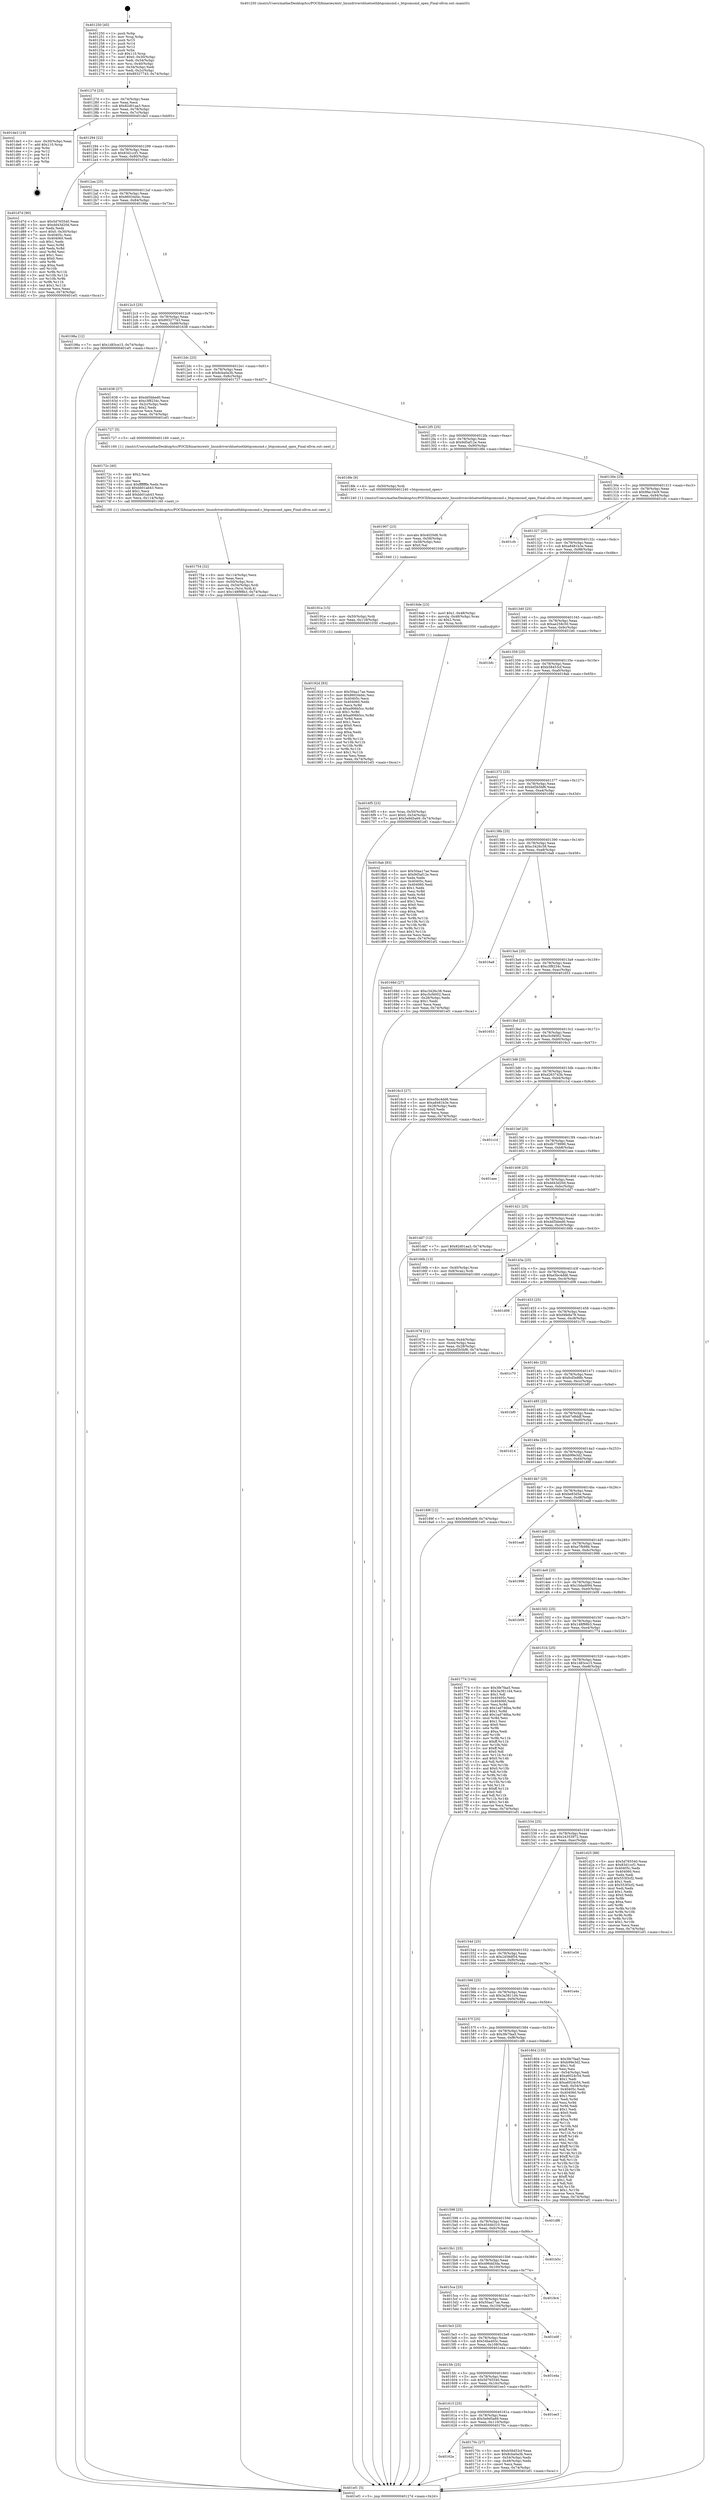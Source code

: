 digraph "0x401250" {
  label = "0x401250 (/mnt/c/Users/mathe/Desktop/tcc/POCII/binaries/extr_linuxdriversbluetoothbtqcomsmd.c_btqcomsmd_open_Final-ollvm.out::main(0))"
  labelloc = "t"
  node[shape=record]

  Entry [label="",width=0.3,height=0.3,shape=circle,fillcolor=black,style=filled]
  "0x40127d" [label="{
     0x40127d [23]\l
     | [instrs]\l
     &nbsp;&nbsp;0x40127d \<+3\>: mov -0x74(%rbp),%eax\l
     &nbsp;&nbsp;0x401280 \<+2\>: mov %eax,%ecx\l
     &nbsp;&nbsp;0x401282 \<+6\>: sub $0x82d01aa3,%ecx\l
     &nbsp;&nbsp;0x401288 \<+3\>: mov %eax,-0x78(%rbp)\l
     &nbsp;&nbsp;0x40128b \<+3\>: mov %ecx,-0x7c(%rbp)\l
     &nbsp;&nbsp;0x40128e \<+6\>: je 0000000000401de3 \<main+0xb93\>\l
  }"]
  "0x401de3" [label="{
     0x401de3 [19]\l
     | [instrs]\l
     &nbsp;&nbsp;0x401de3 \<+3\>: mov -0x30(%rbp),%eax\l
     &nbsp;&nbsp;0x401de6 \<+7\>: add $0x110,%rsp\l
     &nbsp;&nbsp;0x401ded \<+1\>: pop %rbx\l
     &nbsp;&nbsp;0x401dee \<+2\>: pop %r12\l
     &nbsp;&nbsp;0x401df0 \<+2\>: pop %r14\l
     &nbsp;&nbsp;0x401df2 \<+2\>: pop %r15\l
     &nbsp;&nbsp;0x401df4 \<+1\>: pop %rbp\l
     &nbsp;&nbsp;0x401df5 \<+1\>: ret\l
  }"]
  "0x401294" [label="{
     0x401294 [22]\l
     | [instrs]\l
     &nbsp;&nbsp;0x401294 \<+5\>: jmp 0000000000401299 \<main+0x49\>\l
     &nbsp;&nbsp;0x401299 \<+3\>: mov -0x78(%rbp),%eax\l
     &nbsp;&nbsp;0x40129c \<+5\>: sub $0x83d1ccf1,%eax\l
     &nbsp;&nbsp;0x4012a1 \<+3\>: mov %eax,-0x80(%rbp)\l
     &nbsp;&nbsp;0x4012a4 \<+6\>: je 0000000000401d7d \<main+0xb2d\>\l
  }"]
  Exit [label="",width=0.3,height=0.3,shape=circle,fillcolor=black,style=filled,peripheries=2]
  "0x401d7d" [label="{
     0x401d7d [90]\l
     | [instrs]\l
     &nbsp;&nbsp;0x401d7d \<+5\>: mov $0x5d765540,%eax\l
     &nbsp;&nbsp;0x401d82 \<+5\>: mov $0xdd43d20d,%ecx\l
     &nbsp;&nbsp;0x401d87 \<+2\>: xor %edx,%edx\l
     &nbsp;&nbsp;0x401d89 \<+7\>: movl $0x0,-0x30(%rbp)\l
     &nbsp;&nbsp;0x401d90 \<+7\>: mov 0x40405c,%esi\l
     &nbsp;&nbsp;0x401d97 \<+7\>: mov 0x404060,%edi\l
     &nbsp;&nbsp;0x401d9e \<+3\>: sub $0x1,%edx\l
     &nbsp;&nbsp;0x401da1 \<+3\>: mov %esi,%r8d\l
     &nbsp;&nbsp;0x401da4 \<+3\>: add %edx,%r8d\l
     &nbsp;&nbsp;0x401da7 \<+4\>: imul %r8d,%esi\l
     &nbsp;&nbsp;0x401dab \<+3\>: and $0x1,%esi\l
     &nbsp;&nbsp;0x401dae \<+3\>: cmp $0x0,%esi\l
     &nbsp;&nbsp;0x401db1 \<+4\>: sete %r9b\l
     &nbsp;&nbsp;0x401db5 \<+3\>: cmp $0xa,%edi\l
     &nbsp;&nbsp;0x401db8 \<+4\>: setl %r10b\l
     &nbsp;&nbsp;0x401dbc \<+3\>: mov %r9b,%r11b\l
     &nbsp;&nbsp;0x401dbf \<+3\>: and %r10b,%r11b\l
     &nbsp;&nbsp;0x401dc2 \<+3\>: xor %r10b,%r9b\l
     &nbsp;&nbsp;0x401dc5 \<+3\>: or %r9b,%r11b\l
     &nbsp;&nbsp;0x401dc8 \<+4\>: test $0x1,%r11b\l
     &nbsp;&nbsp;0x401dcc \<+3\>: cmovne %ecx,%eax\l
     &nbsp;&nbsp;0x401dcf \<+3\>: mov %eax,-0x74(%rbp)\l
     &nbsp;&nbsp;0x401dd2 \<+5\>: jmp 0000000000401ef1 \<main+0xca1\>\l
  }"]
  "0x4012aa" [label="{
     0x4012aa [25]\l
     | [instrs]\l
     &nbsp;&nbsp;0x4012aa \<+5\>: jmp 00000000004012af \<main+0x5f\>\l
     &nbsp;&nbsp;0x4012af \<+3\>: mov -0x78(%rbp),%eax\l
     &nbsp;&nbsp;0x4012b2 \<+5\>: sub $0x86034d4c,%eax\l
     &nbsp;&nbsp;0x4012b7 \<+6\>: mov %eax,-0x84(%rbp)\l
     &nbsp;&nbsp;0x4012bd \<+6\>: je 000000000040198a \<main+0x73a\>\l
  }"]
  "0x40192d" [label="{
     0x40192d [93]\l
     | [instrs]\l
     &nbsp;&nbsp;0x40192d \<+5\>: mov $0x50aa17ae,%eax\l
     &nbsp;&nbsp;0x401932 \<+5\>: mov $0x86034d4c,%esi\l
     &nbsp;&nbsp;0x401937 \<+7\>: mov 0x40405c,%ecx\l
     &nbsp;&nbsp;0x40193e \<+7\>: mov 0x404060,%edx\l
     &nbsp;&nbsp;0x401945 \<+3\>: mov %ecx,%r8d\l
     &nbsp;&nbsp;0x401948 \<+7\>: sub $0xa906b5cc,%r8d\l
     &nbsp;&nbsp;0x40194f \<+4\>: sub $0x1,%r8d\l
     &nbsp;&nbsp;0x401953 \<+7\>: add $0xa906b5cc,%r8d\l
     &nbsp;&nbsp;0x40195a \<+4\>: imul %r8d,%ecx\l
     &nbsp;&nbsp;0x40195e \<+3\>: and $0x1,%ecx\l
     &nbsp;&nbsp;0x401961 \<+3\>: cmp $0x0,%ecx\l
     &nbsp;&nbsp;0x401964 \<+4\>: sete %r9b\l
     &nbsp;&nbsp;0x401968 \<+3\>: cmp $0xa,%edx\l
     &nbsp;&nbsp;0x40196b \<+4\>: setl %r10b\l
     &nbsp;&nbsp;0x40196f \<+3\>: mov %r9b,%r11b\l
     &nbsp;&nbsp;0x401972 \<+3\>: and %r10b,%r11b\l
     &nbsp;&nbsp;0x401975 \<+3\>: xor %r10b,%r9b\l
     &nbsp;&nbsp;0x401978 \<+3\>: or %r9b,%r11b\l
     &nbsp;&nbsp;0x40197b \<+4\>: test $0x1,%r11b\l
     &nbsp;&nbsp;0x40197f \<+3\>: cmovne %esi,%eax\l
     &nbsp;&nbsp;0x401982 \<+3\>: mov %eax,-0x74(%rbp)\l
     &nbsp;&nbsp;0x401985 \<+5\>: jmp 0000000000401ef1 \<main+0xca1\>\l
  }"]
  "0x40198a" [label="{
     0x40198a [12]\l
     | [instrs]\l
     &nbsp;&nbsp;0x40198a \<+7\>: movl $0x1d83ce15,-0x74(%rbp)\l
     &nbsp;&nbsp;0x401991 \<+5\>: jmp 0000000000401ef1 \<main+0xca1\>\l
  }"]
  "0x4012c3" [label="{
     0x4012c3 [25]\l
     | [instrs]\l
     &nbsp;&nbsp;0x4012c3 \<+5\>: jmp 00000000004012c8 \<main+0x78\>\l
     &nbsp;&nbsp;0x4012c8 \<+3\>: mov -0x78(%rbp),%eax\l
     &nbsp;&nbsp;0x4012cb \<+5\>: sub $0x89327743,%eax\l
     &nbsp;&nbsp;0x4012d0 \<+6\>: mov %eax,-0x88(%rbp)\l
     &nbsp;&nbsp;0x4012d6 \<+6\>: je 0000000000401638 \<main+0x3e8\>\l
  }"]
  "0x40191e" [label="{
     0x40191e [15]\l
     | [instrs]\l
     &nbsp;&nbsp;0x40191e \<+4\>: mov -0x50(%rbp),%rdi\l
     &nbsp;&nbsp;0x401922 \<+6\>: mov %eax,-0x118(%rbp)\l
     &nbsp;&nbsp;0x401928 \<+5\>: call 0000000000401030 \<free@plt\>\l
     | [calls]\l
     &nbsp;&nbsp;0x401030 \{1\} (unknown)\l
  }"]
  "0x401638" [label="{
     0x401638 [27]\l
     | [instrs]\l
     &nbsp;&nbsp;0x401638 \<+5\>: mov $0xdd5bbed0,%eax\l
     &nbsp;&nbsp;0x40163d \<+5\>: mov $0xc3f8234c,%ecx\l
     &nbsp;&nbsp;0x401642 \<+3\>: mov -0x2c(%rbp),%edx\l
     &nbsp;&nbsp;0x401645 \<+3\>: cmp $0x2,%edx\l
     &nbsp;&nbsp;0x401648 \<+3\>: cmovne %ecx,%eax\l
     &nbsp;&nbsp;0x40164b \<+3\>: mov %eax,-0x74(%rbp)\l
     &nbsp;&nbsp;0x40164e \<+5\>: jmp 0000000000401ef1 \<main+0xca1\>\l
  }"]
  "0x4012dc" [label="{
     0x4012dc [25]\l
     | [instrs]\l
     &nbsp;&nbsp;0x4012dc \<+5\>: jmp 00000000004012e1 \<main+0x91\>\l
     &nbsp;&nbsp;0x4012e1 \<+3\>: mov -0x78(%rbp),%eax\l
     &nbsp;&nbsp;0x4012e4 \<+5\>: sub $0x8cba0a3b,%eax\l
     &nbsp;&nbsp;0x4012e9 \<+6\>: mov %eax,-0x8c(%rbp)\l
     &nbsp;&nbsp;0x4012ef \<+6\>: je 0000000000401727 \<main+0x4d7\>\l
  }"]
  "0x401ef1" [label="{
     0x401ef1 [5]\l
     | [instrs]\l
     &nbsp;&nbsp;0x401ef1 \<+5\>: jmp 000000000040127d \<main+0x2d\>\l
  }"]
  "0x401250" [label="{
     0x401250 [45]\l
     | [instrs]\l
     &nbsp;&nbsp;0x401250 \<+1\>: push %rbp\l
     &nbsp;&nbsp;0x401251 \<+3\>: mov %rsp,%rbp\l
     &nbsp;&nbsp;0x401254 \<+2\>: push %r15\l
     &nbsp;&nbsp;0x401256 \<+2\>: push %r14\l
     &nbsp;&nbsp;0x401258 \<+2\>: push %r12\l
     &nbsp;&nbsp;0x40125a \<+1\>: push %rbx\l
     &nbsp;&nbsp;0x40125b \<+7\>: sub $0x110,%rsp\l
     &nbsp;&nbsp;0x401262 \<+7\>: movl $0x0,-0x30(%rbp)\l
     &nbsp;&nbsp;0x401269 \<+3\>: mov %edi,-0x34(%rbp)\l
     &nbsp;&nbsp;0x40126c \<+4\>: mov %rsi,-0x40(%rbp)\l
     &nbsp;&nbsp;0x401270 \<+3\>: mov -0x34(%rbp),%edi\l
     &nbsp;&nbsp;0x401273 \<+3\>: mov %edi,-0x2c(%rbp)\l
     &nbsp;&nbsp;0x401276 \<+7\>: movl $0x89327743,-0x74(%rbp)\l
  }"]
  "0x401907" [label="{
     0x401907 [23]\l
     | [instrs]\l
     &nbsp;&nbsp;0x401907 \<+10\>: movabs $0x4020d6,%rdi\l
     &nbsp;&nbsp;0x401911 \<+3\>: mov %eax,-0x58(%rbp)\l
     &nbsp;&nbsp;0x401914 \<+3\>: mov -0x58(%rbp),%esi\l
     &nbsp;&nbsp;0x401917 \<+2\>: mov $0x0,%al\l
     &nbsp;&nbsp;0x401919 \<+5\>: call 0000000000401040 \<printf@plt\>\l
     | [calls]\l
     &nbsp;&nbsp;0x401040 \{1\} (unknown)\l
  }"]
  "0x401727" [label="{
     0x401727 [5]\l
     | [instrs]\l
     &nbsp;&nbsp;0x401727 \<+5\>: call 0000000000401160 \<next_i\>\l
     | [calls]\l
     &nbsp;&nbsp;0x401160 \{1\} (/mnt/c/Users/mathe/Desktop/tcc/POCII/binaries/extr_linuxdriversbluetoothbtqcomsmd.c_btqcomsmd_open_Final-ollvm.out::next_i)\l
  }"]
  "0x4012f5" [label="{
     0x4012f5 [25]\l
     | [instrs]\l
     &nbsp;&nbsp;0x4012f5 \<+5\>: jmp 00000000004012fa \<main+0xaa\>\l
     &nbsp;&nbsp;0x4012fa \<+3\>: mov -0x78(%rbp),%eax\l
     &nbsp;&nbsp;0x4012fd \<+5\>: sub $0x9d5af12e,%eax\l
     &nbsp;&nbsp;0x401302 \<+6\>: mov %eax,-0x90(%rbp)\l
     &nbsp;&nbsp;0x401308 \<+6\>: je 00000000004018fe \<main+0x6ae\>\l
  }"]
  "0x401754" [label="{
     0x401754 [32]\l
     | [instrs]\l
     &nbsp;&nbsp;0x401754 \<+6\>: mov -0x114(%rbp),%ecx\l
     &nbsp;&nbsp;0x40175a \<+3\>: imul %eax,%ecx\l
     &nbsp;&nbsp;0x40175d \<+4\>: mov -0x50(%rbp),%rsi\l
     &nbsp;&nbsp;0x401761 \<+4\>: movslq -0x54(%rbp),%rdi\l
     &nbsp;&nbsp;0x401765 \<+3\>: mov %ecx,(%rsi,%rdi,4)\l
     &nbsp;&nbsp;0x401768 \<+7\>: movl $0x148f98b3,-0x74(%rbp)\l
     &nbsp;&nbsp;0x40176f \<+5\>: jmp 0000000000401ef1 \<main+0xca1\>\l
  }"]
  "0x4018fe" [label="{
     0x4018fe [9]\l
     | [instrs]\l
     &nbsp;&nbsp;0x4018fe \<+4\>: mov -0x50(%rbp),%rdi\l
     &nbsp;&nbsp;0x401902 \<+5\>: call 0000000000401240 \<btqcomsmd_open\>\l
     | [calls]\l
     &nbsp;&nbsp;0x401240 \{1\} (/mnt/c/Users/mathe/Desktop/tcc/POCII/binaries/extr_linuxdriversbluetoothbtqcomsmd.c_btqcomsmd_open_Final-ollvm.out::btqcomsmd_open)\l
  }"]
  "0x40130e" [label="{
     0x40130e [25]\l
     | [instrs]\l
     &nbsp;&nbsp;0x40130e \<+5\>: jmp 0000000000401313 \<main+0xc3\>\l
     &nbsp;&nbsp;0x401313 \<+3\>: mov -0x78(%rbp),%eax\l
     &nbsp;&nbsp;0x401316 \<+5\>: sub $0x9fac1bc9,%eax\l
     &nbsp;&nbsp;0x40131b \<+6\>: mov %eax,-0x94(%rbp)\l
     &nbsp;&nbsp;0x401321 \<+6\>: je 0000000000401cfc \<main+0xaac\>\l
  }"]
  "0x40172c" [label="{
     0x40172c [40]\l
     | [instrs]\l
     &nbsp;&nbsp;0x40172c \<+5\>: mov $0x2,%ecx\l
     &nbsp;&nbsp;0x401731 \<+1\>: cltd\l
     &nbsp;&nbsp;0x401732 \<+2\>: idiv %ecx\l
     &nbsp;&nbsp;0x401734 \<+6\>: imul $0xfffffffe,%edx,%ecx\l
     &nbsp;&nbsp;0x40173a \<+6\>: sub $0xbb01ab43,%ecx\l
     &nbsp;&nbsp;0x401740 \<+3\>: add $0x1,%ecx\l
     &nbsp;&nbsp;0x401743 \<+6\>: add $0xbb01ab43,%ecx\l
     &nbsp;&nbsp;0x401749 \<+6\>: mov %ecx,-0x114(%rbp)\l
     &nbsp;&nbsp;0x40174f \<+5\>: call 0000000000401160 \<next_i\>\l
     | [calls]\l
     &nbsp;&nbsp;0x401160 \{1\} (/mnt/c/Users/mathe/Desktop/tcc/POCII/binaries/extr_linuxdriversbluetoothbtqcomsmd.c_btqcomsmd_open_Final-ollvm.out::next_i)\l
  }"]
  "0x401cfc" [label="{
     0x401cfc\l
  }", style=dashed]
  "0x401327" [label="{
     0x401327 [25]\l
     | [instrs]\l
     &nbsp;&nbsp;0x401327 \<+5\>: jmp 000000000040132c \<main+0xdc\>\l
     &nbsp;&nbsp;0x40132c \<+3\>: mov -0x78(%rbp),%eax\l
     &nbsp;&nbsp;0x40132f \<+5\>: sub $0xa8481b3e,%eax\l
     &nbsp;&nbsp;0x401334 \<+6\>: mov %eax,-0x98(%rbp)\l
     &nbsp;&nbsp;0x40133a \<+6\>: je 00000000004016de \<main+0x48e\>\l
  }"]
  "0x40162e" [label="{
     0x40162e\l
  }", style=dashed]
  "0x4016de" [label="{
     0x4016de [23]\l
     | [instrs]\l
     &nbsp;&nbsp;0x4016de \<+7\>: movl $0x1,-0x48(%rbp)\l
     &nbsp;&nbsp;0x4016e5 \<+4\>: movslq -0x48(%rbp),%rax\l
     &nbsp;&nbsp;0x4016e9 \<+4\>: shl $0x2,%rax\l
     &nbsp;&nbsp;0x4016ed \<+3\>: mov %rax,%rdi\l
     &nbsp;&nbsp;0x4016f0 \<+5\>: call 0000000000401050 \<malloc@plt\>\l
     | [calls]\l
     &nbsp;&nbsp;0x401050 \{1\} (unknown)\l
  }"]
  "0x401340" [label="{
     0x401340 [25]\l
     | [instrs]\l
     &nbsp;&nbsp;0x401340 \<+5\>: jmp 0000000000401345 \<main+0xf5\>\l
     &nbsp;&nbsp;0x401345 \<+3\>: mov -0x78(%rbp),%eax\l
     &nbsp;&nbsp;0x401348 \<+5\>: sub $0xae258c50,%eax\l
     &nbsp;&nbsp;0x40134d \<+6\>: mov %eax,-0x9c(%rbp)\l
     &nbsp;&nbsp;0x401353 \<+6\>: je 0000000000401bfc \<main+0x9ac\>\l
  }"]
  "0x40170c" [label="{
     0x40170c [27]\l
     | [instrs]\l
     &nbsp;&nbsp;0x40170c \<+5\>: mov $0xb58453cf,%eax\l
     &nbsp;&nbsp;0x401711 \<+5\>: mov $0x8cba0a3b,%ecx\l
     &nbsp;&nbsp;0x401716 \<+3\>: mov -0x54(%rbp),%edx\l
     &nbsp;&nbsp;0x401719 \<+3\>: cmp -0x48(%rbp),%edx\l
     &nbsp;&nbsp;0x40171c \<+3\>: cmovl %ecx,%eax\l
     &nbsp;&nbsp;0x40171f \<+3\>: mov %eax,-0x74(%rbp)\l
     &nbsp;&nbsp;0x401722 \<+5\>: jmp 0000000000401ef1 \<main+0xca1\>\l
  }"]
  "0x401bfc" [label="{
     0x401bfc\l
  }", style=dashed]
  "0x401359" [label="{
     0x401359 [25]\l
     | [instrs]\l
     &nbsp;&nbsp;0x401359 \<+5\>: jmp 000000000040135e \<main+0x10e\>\l
     &nbsp;&nbsp;0x40135e \<+3\>: mov -0x78(%rbp),%eax\l
     &nbsp;&nbsp;0x401361 \<+5\>: sub $0xb58453cf,%eax\l
     &nbsp;&nbsp;0x401366 \<+6\>: mov %eax,-0xa0(%rbp)\l
     &nbsp;&nbsp;0x40136c \<+6\>: je 00000000004018ab \<main+0x65b\>\l
  }"]
  "0x401615" [label="{
     0x401615 [25]\l
     | [instrs]\l
     &nbsp;&nbsp;0x401615 \<+5\>: jmp 000000000040161a \<main+0x3ca\>\l
     &nbsp;&nbsp;0x40161a \<+3\>: mov -0x78(%rbp),%eax\l
     &nbsp;&nbsp;0x40161d \<+5\>: sub $0x5e9d5a69,%eax\l
     &nbsp;&nbsp;0x401622 \<+6\>: mov %eax,-0x110(%rbp)\l
     &nbsp;&nbsp;0x401628 \<+6\>: je 000000000040170c \<main+0x4bc\>\l
  }"]
  "0x4018ab" [label="{
     0x4018ab [83]\l
     | [instrs]\l
     &nbsp;&nbsp;0x4018ab \<+5\>: mov $0x50aa17ae,%eax\l
     &nbsp;&nbsp;0x4018b0 \<+5\>: mov $0x9d5af12e,%ecx\l
     &nbsp;&nbsp;0x4018b5 \<+2\>: xor %edx,%edx\l
     &nbsp;&nbsp;0x4018b7 \<+7\>: mov 0x40405c,%esi\l
     &nbsp;&nbsp;0x4018be \<+7\>: mov 0x404060,%edi\l
     &nbsp;&nbsp;0x4018c5 \<+3\>: sub $0x1,%edx\l
     &nbsp;&nbsp;0x4018c8 \<+3\>: mov %esi,%r8d\l
     &nbsp;&nbsp;0x4018cb \<+3\>: add %edx,%r8d\l
     &nbsp;&nbsp;0x4018ce \<+4\>: imul %r8d,%esi\l
     &nbsp;&nbsp;0x4018d2 \<+3\>: and $0x1,%esi\l
     &nbsp;&nbsp;0x4018d5 \<+3\>: cmp $0x0,%esi\l
     &nbsp;&nbsp;0x4018d8 \<+4\>: sete %r9b\l
     &nbsp;&nbsp;0x4018dc \<+3\>: cmp $0xa,%edi\l
     &nbsp;&nbsp;0x4018df \<+4\>: setl %r10b\l
     &nbsp;&nbsp;0x4018e3 \<+3\>: mov %r9b,%r11b\l
     &nbsp;&nbsp;0x4018e6 \<+3\>: and %r10b,%r11b\l
     &nbsp;&nbsp;0x4018e9 \<+3\>: xor %r10b,%r9b\l
     &nbsp;&nbsp;0x4018ec \<+3\>: or %r9b,%r11b\l
     &nbsp;&nbsp;0x4018ef \<+4\>: test $0x1,%r11b\l
     &nbsp;&nbsp;0x4018f3 \<+3\>: cmovne %ecx,%eax\l
     &nbsp;&nbsp;0x4018f6 \<+3\>: mov %eax,-0x74(%rbp)\l
     &nbsp;&nbsp;0x4018f9 \<+5\>: jmp 0000000000401ef1 \<main+0xca1\>\l
  }"]
  "0x401372" [label="{
     0x401372 [25]\l
     | [instrs]\l
     &nbsp;&nbsp;0x401372 \<+5\>: jmp 0000000000401377 \<main+0x127\>\l
     &nbsp;&nbsp;0x401377 \<+3\>: mov -0x78(%rbp),%eax\l
     &nbsp;&nbsp;0x40137a \<+5\>: sub $0xbd5b5bf6,%eax\l
     &nbsp;&nbsp;0x40137f \<+6\>: mov %eax,-0xa4(%rbp)\l
     &nbsp;&nbsp;0x401385 \<+6\>: je 000000000040168d \<main+0x43d\>\l
  }"]
  "0x401ee3" [label="{
     0x401ee3\l
  }", style=dashed]
  "0x40168d" [label="{
     0x40168d [27]\l
     | [instrs]\l
     &nbsp;&nbsp;0x40168d \<+5\>: mov $0xc3426c38,%eax\l
     &nbsp;&nbsp;0x401692 \<+5\>: mov $0xc5cf4002,%ecx\l
     &nbsp;&nbsp;0x401697 \<+3\>: mov -0x28(%rbp),%edx\l
     &nbsp;&nbsp;0x40169a \<+3\>: cmp $0x1,%edx\l
     &nbsp;&nbsp;0x40169d \<+3\>: cmovl %ecx,%eax\l
     &nbsp;&nbsp;0x4016a0 \<+3\>: mov %eax,-0x74(%rbp)\l
     &nbsp;&nbsp;0x4016a3 \<+5\>: jmp 0000000000401ef1 \<main+0xca1\>\l
  }"]
  "0x40138b" [label="{
     0x40138b [25]\l
     | [instrs]\l
     &nbsp;&nbsp;0x40138b \<+5\>: jmp 0000000000401390 \<main+0x140\>\l
     &nbsp;&nbsp;0x401390 \<+3\>: mov -0x78(%rbp),%eax\l
     &nbsp;&nbsp;0x401393 \<+5\>: sub $0xc3426c38,%eax\l
     &nbsp;&nbsp;0x401398 \<+6\>: mov %eax,-0xa8(%rbp)\l
     &nbsp;&nbsp;0x40139e \<+6\>: je 00000000004016a8 \<main+0x458\>\l
  }"]
  "0x4015fc" [label="{
     0x4015fc [25]\l
     | [instrs]\l
     &nbsp;&nbsp;0x4015fc \<+5\>: jmp 0000000000401601 \<main+0x3b1\>\l
     &nbsp;&nbsp;0x401601 \<+3\>: mov -0x78(%rbp),%eax\l
     &nbsp;&nbsp;0x401604 \<+5\>: sub $0x5d765540,%eax\l
     &nbsp;&nbsp;0x401609 \<+6\>: mov %eax,-0x10c(%rbp)\l
     &nbsp;&nbsp;0x40160f \<+6\>: je 0000000000401ee3 \<main+0xc93\>\l
  }"]
  "0x4016a8" [label="{
     0x4016a8\l
  }", style=dashed]
  "0x4013a4" [label="{
     0x4013a4 [25]\l
     | [instrs]\l
     &nbsp;&nbsp;0x4013a4 \<+5\>: jmp 00000000004013a9 \<main+0x159\>\l
     &nbsp;&nbsp;0x4013a9 \<+3\>: mov -0x78(%rbp),%eax\l
     &nbsp;&nbsp;0x4013ac \<+5\>: sub $0xc3f8234c,%eax\l
     &nbsp;&nbsp;0x4013b1 \<+6\>: mov %eax,-0xac(%rbp)\l
     &nbsp;&nbsp;0x4013b7 \<+6\>: je 0000000000401653 \<main+0x403\>\l
  }"]
  "0x401e4a" [label="{
     0x401e4a\l
  }", style=dashed]
  "0x401653" [label="{
     0x401653\l
  }", style=dashed]
  "0x4013bd" [label="{
     0x4013bd [25]\l
     | [instrs]\l
     &nbsp;&nbsp;0x4013bd \<+5\>: jmp 00000000004013c2 \<main+0x172\>\l
     &nbsp;&nbsp;0x4013c2 \<+3\>: mov -0x78(%rbp),%eax\l
     &nbsp;&nbsp;0x4013c5 \<+5\>: sub $0xc5cf4002,%eax\l
     &nbsp;&nbsp;0x4013ca \<+6\>: mov %eax,-0xb0(%rbp)\l
     &nbsp;&nbsp;0x4013d0 \<+6\>: je 00000000004016c3 \<main+0x473\>\l
  }"]
  "0x4015e3" [label="{
     0x4015e3 [25]\l
     | [instrs]\l
     &nbsp;&nbsp;0x4015e3 \<+5\>: jmp 00000000004015e8 \<main+0x398\>\l
     &nbsp;&nbsp;0x4015e8 \<+3\>: mov -0x78(%rbp),%eax\l
     &nbsp;&nbsp;0x4015eb \<+5\>: sub $0x54ba403c,%eax\l
     &nbsp;&nbsp;0x4015f0 \<+6\>: mov %eax,-0x108(%rbp)\l
     &nbsp;&nbsp;0x4015f6 \<+6\>: je 0000000000401e4a \<main+0xbfa\>\l
  }"]
  "0x4016c3" [label="{
     0x4016c3 [27]\l
     | [instrs]\l
     &nbsp;&nbsp;0x4016c3 \<+5\>: mov $0xe5bc4dd6,%eax\l
     &nbsp;&nbsp;0x4016c8 \<+5\>: mov $0xa8481b3e,%ecx\l
     &nbsp;&nbsp;0x4016cd \<+3\>: mov -0x28(%rbp),%edx\l
     &nbsp;&nbsp;0x4016d0 \<+3\>: cmp $0x0,%edx\l
     &nbsp;&nbsp;0x4016d3 \<+3\>: cmove %ecx,%eax\l
     &nbsp;&nbsp;0x4016d6 \<+3\>: mov %eax,-0x74(%rbp)\l
     &nbsp;&nbsp;0x4016d9 \<+5\>: jmp 0000000000401ef1 \<main+0xca1\>\l
  }"]
  "0x4013d6" [label="{
     0x4013d6 [25]\l
     | [instrs]\l
     &nbsp;&nbsp;0x4013d6 \<+5\>: jmp 00000000004013db \<main+0x18b\>\l
     &nbsp;&nbsp;0x4013db \<+3\>: mov -0x78(%rbp),%eax\l
     &nbsp;&nbsp;0x4013de \<+5\>: sub $0xd263743b,%eax\l
     &nbsp;&nbsp;0x4013e3 \<+6\>: mov %eax,-0xb4(%rbp)\l
     &nbsp;&nbsp;0x4013e9 \<+6\>: je 0000000000401c1d \<main+0x9cd\>\l
  }"]
  "0x401e0f" [label="{
     0x401e0f\l
  }", style=dashed]
  "0x401c1d" [label="{
     0x401c1d\l
  }", style=dashed]
  "0x4013ef" [label="{
     0x4013ef [25]\l
     | [instrs]\l
     &nbsp;&nbsp;0x4013ef \<+5\>: jmp 00000000004013f4 \<main+0x1a4\>\l
     &nbsp;&nbsp;0x4013f4 \<+3\>: mov -0x78(%rbp),%eax\l
     &nbsp;&nbsp;0x4013f7 \<+5\>: sub $0xdb778990,%eax\l
     &nbsp;&nbsp;0x4013fc \<+6\>: mov %eax,-0xb8(%rbp)\l
     &nbsp;&nbsp;0x401402 \<+6\>: je 0000000000401aee \<main+0x89e\>\l
  }"]
  "0x4015ca" [label="{
     0x4015ca [25]\l
     | [instrs]\l
     &nbsp;&nbsp;0x4015ca \<+5\>: jmp 00000000004015cf \<main+0x37f\>\l
     &nbsp;&nbsp;0x4015cf \<+3\>: mov -0x78(%rbp),%eax\l
     &nbsp;&nbsp;0x4015d2 \<+5\>: sub $0x50aa17ae,%eax\l
     &nbsp;&nbsp;0x4015d7 \<+6\>: mov %eax,-0x104(%rbp)\l
     &nbsp;&nbsp;0x4015dd \<+6\>: je 0000000000401e0f \<main+0xbbf\>\l
  }"]
  "0x401aee" [label="{
     0x401aee\l
  }", style=dashed]
  "0x401408" [label="{
     0x401408 [25]\l
     | [instrs]\l
     &nbsp;&nbsp;0x401408 \<+5\>: jmp 000000000040140d \<main+0x1bd\>\l
     &nbsp;&nbsp;0x40140d \<+3\>: mov -0x78(%rbp),%eax\l
     &nbsp;&nbsp;0x401410 \<+5\>: sub $0xdd43d20d,%eax\l
     &nbsp;&nbsp;0x401415 \<+6\>: mov %eax,-0xbc(%rbp)\l
     &nbsp;&nbsp;0x40141b \<+6\>: je 0000000000401dd7 \<main+0xb87\>\l
  }"]
  "0x4019c4" [label="{
     0x4019c4\l
  }", style=dashed]
  "0x401dd7" [label="{
     0x401dd7 [12]\l
     | [instrs]\l
     &nbsp;&nbsp;0x401dd7 \<+7\>: movl $0x82d01aa3,-0x74(%rbp)\l
     &nbsp;&nbsp;0x401dde \<+5\>: jmp 0000000000401ef1 \<main+0xca1\>\l
  }"]
  "0x401421" [label="{
     0x401421 [25]\l
     | [instrs]\l
     &nbsp;&nbsp;0x401421 \<+5\>: jmp 0000000000401426 \<main+0x1d6\>\l
     &nbsp;&nbsp;0x401426 \<+3\>: mov -0x78(%rbp),%eax\l
     &nbsp;&nbsp;0x401429 \<+5\>: sub $0xdd5bbed0,%eax\l
     &nbsp;&nbsp;0x40142e \<+6\>: mov %eax,-0xc0(%rbp)\l
     &nbsp;&nbsp;0x401434 \<+6\>: je 000000000040166b \<main+0x41b\>\l
  }"]
  "0x4015b1" [label="{
     0x4015b1 [25]\l
     | [instrs]\l
     &nbsp;&nbsp;0x4015b1 \<+5\>: jmp 00000000004015b6 \<main+0x366\>\l
     &nbsp;&nbsp;0x4015b6 \<+3\>: mov -0x78(%rbp),%eax\l
     &nbsp;&nbsp;0x4015b9 \<+5\>: sub $0x496dd3da,%eax\l
     &nbsp;&nbsp;0x4015be \<+6\>: mov %eax,-0x100(%rbp)\l
     &nbsp;&nbsp;0x4015c4 \<+6\>: je 00000000004019c4 \<main+0x774\>\l
  }"]
  "0x40166b" [label="{
     0x40166b [13]\l
     | [instrs]\l
     &nbsp;&nbsp;0x40166b \<+4\>: mov -0x40(%rbp),%rax\l
     &nbsp;&nbsp;0x40166f \<+4\>: mov 0x8(%rax),%rdi\l
     &nbsp;&nbsp;0x401673 \<+5\>: call 0000000000401060 \<atoi@plt\>\l
     | [calls]\l
     &nbsp;&nbsp;0x401060 \{1\} (unknown)\l
  }"]
  "0x40143a" [label="{
     0x40143a [25]\l
     | [instrs]\l
     &nbsp;&nbsp;0x40143a \<+5\>: jmp 000000000040143f \<main+0x1ef\>\l
     &nbsp;&nbsp;0x40143f \<+3\>: mov -0x78(%rbp),%eax\l
     &nbsp;&nbsp;0x401442 \<+5\>: sub $0xe5bc4dd6,%eax\l
     &nbsp;&nbsp;0x401447 \<+6\>: mov %eax,-0xc4(%rbp)\l
     &nbsp;&nbsp;0x40144d \<+6\>: je 0000000000401d08 \<main+0xab8\>\l
  }"]
  "0x401678" [label="{
     0x401678 [21]\l
     | [instrs]\l
     &nbsp;&nbsp;0x401678 \<+3\>: mov %eax,-0x44(%rbp)\l
     &nbsp;&nbsp;0x40167b \<+3\>: mov -0x44(%rbp),%eax\l
     &nbsp;&nbsp;0x40167e \<+3\>: mov %eax,-0x28(%rbp)\l
     &nbsp;&nbsp;0x401681 \<+7\>: movl $0xbd5b5bf6,-0x74(%rbp)\l
     &nbsp;&nbsp;0x401688 \<+5\>: jmp 0000000000401ef1 \<main+0xca1\>\l
  }"]
  "0x4016f5" [label="{
     0x4016f5 [23]\l
     | [instrs]\l
     &nbsp;&nbsp;0x4016f5 \<+4\>: mov %rax,-0x50(%rbp)\l
     &nbsp;&nbsp;0x4016f9 \<+7\>: movl $0x0,-0x54(%rbp)\l
     &nbsp;&nbsp;0x401700 \<+7\>: movl $0x5e9d5a69,-0x74(%rbp)\l
     &nbsp;&nbsp;0x401707 \<+5\>: jmp 0000000000401ef1 \<main+0xca1\>\l
  }"]
  "0x401b5c" [label="{
     0x401b5c\l
  }", style=dashed]
  "0x401d08" [label="{
     0x401d08\l
  }", style=dashed]
  "0x401453" [label="{
     0x401453 [25]\l
     | [instrs]\l
     &nbsp;&nbsp;0x401453 \<+5\>: jmp 0000000000401458 \<main+0x208\>\l
     &nbsp;&nbsp;0x401458 \<+3\>: mov -0x78(%rbp),%eax\l
     &nbsp;&nbsp;0x40145b \<+5\>: sub $0xf4fe8a78,%eax\l
     &nbsp;&nbsp;0x401460 \<+6\>: mov %eax,-0xc8(%rbp)\l
     &nbsp;&nbsp;0x401466 \<+6\>: je 0000000000401c70 \<main+0xa20\>\l
  }"]
  "0x401598" [label="{
     0x401598 [25]\l
     | [instrs]\l
     &nbsp;&nbsp;0x401598 \<+5\>: jmp 000000000040159d \<main+0x34d\>\l
     &nbsp;&nbsp;0x40159d \<+3\>: mov -0x78(%rbp),%eax\l
     &nbsp;&nbsp;0x4015a0 \<+5\>: sub $0x4544b310,%eax\l
     &nbsp;&nbsp;0x4015a5 \<+6\>: mov %eax,-0xfc(%rbp)\l
     &nbsp;&nbsp;0x4015ab \<+6\>: je 0000000000401b5c \<main+0x90c\>\l
  }"]
  "0x401c70" [label="{
     0x401c70\l
  }", style=dashed]
  "0x40146c" [label="{
     0x40146c [25]\l
     | [instrs]\l
     &nbsp;&nbsp;0x40146c \<+5\>: jmp 0000000000401471 \<main+0x221\>\l
     &nbsp;&nbsp;0x401471 \<+3\>: mov -0x78(%rbp),%eax\l
     &nbsp;&nbsp;0x401474 \<+5\>: sub $0xfcd5e88b,%eax\l
     &nbsp;&nbsp;0x401479 \<+6\>: mov %eax,-0xcc(%rbp)\l
     &nbsp;&nbsp;0x40147f \<+6\>: je 0000000000401bf0 \<main+0x9a0\>\l
  }"]
  "0x401df6" [label="{
     0x401df6\l
  }", style=dashed]
  "0x401bf0" [label="{
     0x401bf0\l
  }", style=dashed]
  "0x401485" [label="{
     0x401485 [25]\l
     | [instrs]\l
     &nbsp;&nbsp;0x401485 \<+5\>: jmp 000000000040148a \<main+0x23a\>\l
     &nbsp;&nbsp;0x40148a \<+3\>: mov -0x78(%rbp),%eax\l
     &nbsp;&nbsp;0x40148d \<+5\>: sub $0x67e8ddf,%eax\l
     &nbsp;&nbsp;0x401492 \<+6\>: mov %eax,-0xd0(%rbp)\l
     &nbsp;&nbsp;0x401498 \<+6\>: je 0000000000401d14 \<main+0xac4\>\l
  }"]
  "0x40157f" [label="{
     0x40157f [25]\l
     | [instrs]\l
     &nbsp;&nbsp;0x40157f \<+5\>: jmp 0000000000401584 \<main+0x334\>\l
     &nbsp;&nbsp;0x401584 \<+3\>: mov -0x78(%rbp),%eax\l
     &nbsp;&nbsp;0x401587 \<+5\>: sub $0x3fe7faa5,%eax\l
     &nbsp;&nbsp;0x40158c \<+6\>: mov %eax,-0xf8(%rbp)\l
     &nbsp;&nbsp;0x401592 \<+6\>: je 0000000000401df6 \<main+0xba6\>\l
  }"]
  "0x401d14" [label="{
     0x401d14\l
  }", style=dashed]
  "0x40149e" [label="{
     0x40149e [25]\l
     | [instrs]\l
     &nbsp;&nbsp;0x40149e \<+5\>: jmp 00000000004014a3 \<main+0x253\>\l
     &nbsp;&nbsp;0x4014a3 \<+3\>: mov -0x78(%rbp),%eax\l
     &nbsp;&nbsp;0x4014a6 \<+5\>: sub $0xb99e3d2,%eax\l
     &nbsp;&nbsp;0x4014ab \<+6\>: mov %eax,-0xd4(%rbp)\l
     &nbsp;&nbsp;0x4014b1 \<+6\>: je 000000000040189f \<main+0x64f\>\l
  }"]
  "0x401804" [label="{
     0x401804 [155]\l
     | [instrs]\l
     &nbsp;&nbsp;0x401804 \<+5\>: mov $0x3fe7faa5,%eax\l
     &nbsp;&nbsp;0x401809 \<+5\>: mov $0xb99e3d2,%ecx\l
     &nbsp;&nbsp;0x40180e \<+2\>: mov $0x1,%dl\l
     &nbsp;&nbsp;0x401810 \<+2\>: xor %esi,%esi\l
     &nbsp;&nbsp;0x401812 \<+3\>: mov -0x54(%rbp),%edi\l
     &nbsp;&nbsp;0x401815 \<+6\>: add $0xa6024c54,%edi\l
     &nbsp;&nbsp;0x40181b \<+3\>: add $0x1,%edi\l
     &nbsp;&nbsp;0x40181e \<+6\>: sub $0xa6024c54,%edi\l
     &nbsp;&nbsp;0x401824 \<+3\>: mov %edi,-0x54(%rbp)\l
     &nbsp;&nbsp;0x401827 \<+7\>: mov 0x40405c,%edi\l
     &nbsp;&nbsp;0x40182e \<+8\>: mov 0x404060,%r8d\l
     &nbsp;&nbsp;0x401836 \<+3\>: sub $0x1,%esi\l
     &nbsp;&nbsp;0x401839 \<+3\>: mov %edi,%r9d\l
     &nbsp;&nbsp;0x40183c \<+3\>: add %esi,%r9d\l
     &nbsp;&nbsp;0x40183f \<+4\>: imul %r9d,%edi\l
     &nbsp;&nbsp;0x401843 \<+3\>: and $0x1,%edi\l
     &nbsp;&nbsp;0x401846 \<+3\>: cmp $0x0,%edi\l
     &nbsp;&nbsp;0x401849 \<+4\>: sete %r10b\l
     &nbsp;&nbsp;0x40184d \<+4\>: cmp $0xa,%r8d\l
     &nbsp;&nbsp;0x401851 \<+4\>: setl %r11b\l
     &nbsp;&nbsp;0x401855 \<+3\>: mov %r10b,%bl\l
     &nbsp;&nbsp;0x401858 \<+3\>: xor $0xff,%bl\l
     &nbsp;&nbsp;0x40185b \<+3\>: mov %r11b,%r14b\l
     &nbsp;&nbsp;0x40185e \<+4\>: xor $0xff,%r14b\l
     &nbsp;&nbsp;0x401862 \<+3\>: xor $0x1,%dl\l
     &nbsp;&nbsp;0x401865 \<+3\>: mov %bl,%r15b\l
     &nbsp;&nbsp;0x401868 \<+4\>: and $0xff,%r15b\l
     &nbsp;&nbsp;0x40186c \<+3\>: and %dl,%r10b\l
     &nbsp;&nbsp;0x40186f \<+3\>: mov %r14b,%r12b\l
     &nbsp;&nbsp;0x401872 \<+4\>: and $0xff,%r12b\l
     &nbsp;&nbsp;0x401876 \<+3\>: and %dl,%r11b\l
     &nbsp;&nbsp;0x401879 \<+3\>: or %r10b,%r15b\l
     &nbsp;&nbsp;0x40187c \<+3\>: or %r11b,%r12b\l
     &nbsp;&nbsp;0x40187f \<+3\>: xor %r12b,%r15b\l
     &nbsp;&nbsp;0x401882 \<+3\>: or %r14b,%bl\l
     &nbsp;&nbsp;0x401885 \<+3\>: xor $0xff,%bl\l
     &nbsp;&nbsp;0x401888 \<+3\>: or $0x1,%dl\l
     &nbsp;&nbsp;0x40188b \<+2\>: and %dl,%bl\l
     &nbsp;&nbsp;0x40188d \<+3\>: or %bl,%r15b\l
     &nbsp;&nbsp;0x401890 \<+4\>: test $0x1,%r15b\l
     &nbsp;&nbsp;0x401894 \<+3\>: cmovne %ecx,%eax\l
     &nbsp;&nbsp;0x401897 \<+3\>: mov %eax,-0x74(%rbp)\l
     &nbsp;&nbsp;0x40189a \<+5\>: jmp 0000000000401ef1 \<main+0xca1\>\l
  }"]
  "0x40189f" [label="{
     0x40189f [12]\l
     | [instrs]\l
     &nbsp;&nbsp;0x40189f \<+7\>: movl $0x5e9d5a69,-0x74(%rbp)\l
     &nbsp;&nbsp;0x4018a6 \<+5\>: jmp 0000000000401ef1 \<main+0xca1\>\l
  }"]
  "0x4014b7" [label="{
     0x4014b7 [25]\l
     | [instrs]\l
     &nbsp;&nbsp;0x4014b7 \<+5\>: jmp 00000000004014bc \<main+0x26c\>\l
     &nbsp;&nbsp;0x4014bc \<+3\>: mov -0x78(%rbp),%eax\l
     &nbsp;&nbsp;0x4014bf \<+5\>: sub $0xbe83d5e,%eax\l
     &nbsp;&nbsp;0x4014c4 \<+6\>: mov %eax,-0xd8(%rbp)\l
     &nbsp;&nbsp;0x4014ca \<+6\>: je 0000000000401ea8 \<main+0xc58\>\l
  }"]
  "0x401566" [label="{
     0x401566 [25]\l
     | [instrs]\l
     &nbsp;&nbsp;0x401566 \<+5\>: jmp 000000000040156b \<main+0x31b\>\l
     &nbsp;&nbsp;0x40156b \<+3\>: mov -0x78(%rbp),%eax\l
     &nbsp;&nbsp;0x40156e \<+5\>: sub $0x3a3811d4,%eax\l
     &nbsp;&nbsp;0x401573 \<+6\>: mov %eax,-0xf4(%rbp)\l
     &nbsp;&nbsp;0x401579 \<+6\>: je 0000000000401804 \<main+0x5b4\>\l
  }"]
  "0x401ea8" [label="{
     0x401ea8\l
  }", style=dashed]
  "0x4014d0" [label="{
     0x4014d0 [25]\l
     | [instrs]\l
     &nbsp;&nbsp;0x4014d0 \<+5\>: jmp 00000000004014d5 \<main+0x285\>\l
     &nbsp;&nbsp;0x4014d5 \<+3\>: mov -0x78(%rbp),%eax\l
     &nbsp;&nbsp;0x4014d8 \<+5\>: sub $0xe7fb98b,%eax\l
     &nbsp;&nbsp;0x4014dd \<+6\>: mov %eax,-0xdc(%rbp)\l
     &nbsp;&nbsp;0x4014e3 \<+6\>: je 0000000000401996 \<main+0x746\>\l
  }"]
  "0x401a4a" [label="{
     0x401a4a\l
  }", style=dashed]
  "0x401996" [label="{
     0x401996\l
  }", style=dashed]
  "0x4014e9" [label="{
     0x4014e9 [25]\l
     | [instrs]\l
     &nbsp;&nbsp;0x4014e9 \<+5\>: jmp 00000000004014ee \<main+0x29e\>\l
     &nbsp;&nbsp;0x4014ee \<+3\>: mov -0x78(%rbp),%eax\l
     &nbsp;&nbsp;0x4014f1 \<+5\>: sub $0x10dad094,%eax\l
     &nbsp;&nbsp;0x4014f6 \<+6\>: mov %eax,-0xe0(%rbp)\l
     &nbsp;&nbsp;0x4014fc \<+6\>: je 0000000000401b09 \<main+0x8b9\>\l
  }"]
  "0x40154d" [label="{
     0x40154d [25]\l
     | [instrs]\l
     &nbsp;&nbsp;0x40154d \<+5\>: jmp 0000000000401552 \<main+0x302\>\l
     &nbsp;&nbsp;0x401552 \<+3\>: mov -0x78(%rbp),%eax\l
     &nbsp;&nbsp;0x401555 \<+5\>: sub $0x2458df54,%eax\l
     &nbsp;&nbsp;0x40155a \<+6\>: mov %eax,-0xf0(%rbp)\l
     &nbsp;&nbsp;0x401560 \<+6\>: je 0000000000401a4a \<main+0x7fa\>\l
  }"]
  "0x401b09" [label="{
     0x401b09\l
  }", style=dashed]
  "0x401502" [label="{
     0x401502 [25]\l
     | [instrs]\l
     &nbsp;&nbsp;0x401502 \<+5\>: jmp 0000000000401507 \<main+0x2b7\>\l
     &nbsp;&nbsp;0x401507 \<+3\>: mov -0x78(%rbp),%eax\l
     &nbsp;&nbsp;0x40150a \<+5\>: sub $0x148f98b3,%eax\l
     &nbsp;&nbsp;0x40150f \<+6\>: mov %eax,-0xe4(%rbp)\l
     &nbsp;&nbsp;0x401515 \<+6\>: je 0000000000401774 \<main+0x524\>\l
  }"]
  "0x401e56" [label="{
     0x401e56\l
  }", style=dashed]
  "0x401774" [label="{
     0x401774 [144]\l
     | [instrs]\l
     &nbsp;&nbsp;0x401774 \<+5\>: mov $0x3fe7faa5,%eax\l
     &nbsp;&nbsp;0x401779 \<+5\>: mov $0x3a3811d4,%ecx\l
     &nbsp;&nbsp;0x40177e \<+2\>: mov $0x1,%dl\l
     &nbsp;&nbsp;0x401780 \<+7\>: mov 0x40405c,%esi\l
     &nbsp;&nbsp;0x401787 \<+7\>: mov 0x404060,%edi\l
     &nbsp;&nbsp;0x40178e \<+3\>: mov %esi,%r8d\l
     &nbsp;&nbsp;0x401791 \<+7\>: sub $0x1ad746ba,%r8d\l
     &nbsp;&nbsp;0x401798 \<+4\>: sub $0x1,%r8d\l
     &nbsp;&nbsp;0x40179c \<+7\>: add $0x1ad746ba,%r8d\l
     &nbsp;&nbsp;0x4017a3 \<+4\>: imul %r8d,%esi\l
     &nbsp;&nbsp;0x4017a7 \<+3\>: and $0x1,%esi\l
     &nbsp;&nbsp;0x4017aa \<+3\>: cmp $0x0,%esi\l
     &nbsp;&nbsp;0x4017ad \<+4\>: sete %r9b\l
     &nbsp;&nbsp;0x4017b1 \<+3\>: cmp $0xa,%edi\l
     &nbsp;&nbsp;0x4017b4 \<+4\>: setl %r10b\l
     &nbsp;&nbsp;0x4017b8 \<+3\>: mov %r9b,%r11b\l
     &nbsp;&nbsp;0x4017bb \<+4\>: xor $0xff,%r11b\l
     &nbsp;&nbsp;0x4017bf \<+3\>: mov %r10b,%bl\l
     &nbsp;&nbsp;0x4017c2 \<+3\>: xor $0xff,%bl\l
     &nbsp;&nbsp;0x4017c5 \<+3\>: xor $0x0,%dl\l
     &nbsp;&nbsp;0x4017c8 \<+3\>: mov %r11b,%r14b\l
     &nbsp;&nbsp;0x4017cb \<+4\>: and $0x0,%r14b\l
     &nbsp;&nbsp;0x4017cf \<+3\>: and %dl,%r9b\l
     &nbsp;&nbsp;0x4017d2 \<+3\>: mov %bl,%r15b\l
     &nbsp;&nbsp;0x4017d5 \<+4\>: and $0x0,%r15b\l
     &nbsp;&nbsp;0x4017d9 \<+3\>: and %dl,%r10b\l
     &nbsp;&nbsp;0x4017dc \<+3\>: or %r9b,%r14b\l
     &nbsp;&nbsp;0x4017df \<+3\>: or %r10b,%r15b\l
     &nbsp;&nbsp;0x4017e2 \<+3\>: xor %r15b,%r14b\l
     &nbsp;&nbsp;0x4017e5 \<+3\>: or %bl,%r11b\l
     &nbsp;&nbsp;0x4017e8 \<+4\>: xor $0xff,%r11b\l
     &nbsp;&nbsp;0x4017ec \<+3\>: or $0x0,%dl\l
     &nbsp;&nbsp;0x4017ef \<+3\>: and %dl,%r11b\l
     &nbsp;&nbsp;0x4017f2 \<+3\>: or %r11b,%r14b\l
     &nbsp;&nbsp;0x4017f5 \<+4\>: test $0x1,%r14b\l
     &nbsp;&nbsp;0x4017f9 \<+3\>: cmovne %ecx,%eax\l
     &nbsp;&nbsp;0x4017fc \<+3\>: mov %eax,-0x74(%rbp)\l
     &nbsp;&nbsp;0x4017ff \<+5\>: jmp 0000000000401ef1 \<main+0xca1\>\l
  }"]
  "0x40151b" [label="{
     0x40151b [25]\l
     | [instrs]\l
     &nbsp;&nbsp;0x40151b \<+5\>: jmp 0000000000401520 \<main+0x2d0\>\l
     &nbsp;&nbsp;0x401520 \<+3\>: mov -0x78(%rbp),%eax\l
     &nbsp;&nbsp;0x401523 \<+5\>: sub $0x1d83ce15,%eax\l
     &nbsp;&nbsp;0x401528 \<+6\>: mov %eax,-0xe8(%rbp)\l
     &nbsp;&nbsp;0x40152e \<+6\>: je 0000000000401d25 \<main+0xad5\>\l
  }"]
  "0x401534" [label="{
     0x401534 [25]\l
     | [instrs]\l
     &nbsp;&nbsp;0x401534 \<+5\>: jmp 0000000000401539 \<main+0x2e9\>\l
     &nbsp;&nbsp;0x401539 \<+3\>: mov -0x78(%rbp),%eax\l
     &nbsp;&nbsp;0x40153c \<+5\>: sub $0x24353972,%eax\l
     &nbsp;&nbsp;0x401541 \<+6\>: mov %eax,-0xec(%rbp)\l
     &nbsp;&nbsp;0x401547 \<+6\>: je 0000000000401e56 \<main+0xc06\>\l
  }"]
  "0x401d25" [label="{
     0x401d25 [88]\l
     | [instrs]\l
     &nbsp;&nbsp;0x401d25 \<+5\>: mov $0x5d765540,%eax\l
     &nbsp;&nbsp;0x401d2a \<+5\>: mov $0x83d1ccf1,%ecx\l
     &nbsp;&nbsp;0x401d2f \<+7\>: mov 0x40405c,%edx\l
     &nbsp;&nbsp;0x401d36 \<+7\>: mov 0x404060,%esi\l
     &nbsp;&nbsp;0x401d3d \<+2\>: mov %edx,%edi\l
     &nbsp;&nbsp;0x401d3f \<+6\>: add $0x553f3cf2,%edi\l
     &nbsp;&nbsp;0x401d45 \<+3\>: sub $0x1,%edi\l
     &nbsp;&nbsp;0x401d48 \<+6\>: sub $0x553f3cf2,%edi\l
     &nbsp;&nbsp;0x401d4e \<+3\>: imul %edi,%edx\l
     &nbsp;&nbsp;0x401d51 \<+3\>: and $0x1,%edx\l
     &nbsp;&nbsp;0x401d54 \<+3\>: cmp $0x0,%edx\l
     &nbsp;&nbsp;0x401d57 \<+4\>: sete %r8b\l
     &nbsp;&nbsp;0x401d5b \<+3\>: cmp $0xa,%esi\l
     &nbsp;&nbsp;0x401d5e \<+4\>: setl %r9b\l
     &nbsp;&nbsp;0x401d62 \<+3\>: mov %r8b,%r10b\l
     &nbsp;&nbsp;0x401d65 \<+3\>: and %r9b,%r10b\l
     &nbsp;&nbsp;0x401d68 \<+3\>: xor %r9b,%r8b\l
     &nbsp;&nbsp;0x401d6b \<+3\>: or %r8b,%r10b\l
     &nbsp;&nbsp;0x401d6e \<+4\>: test $0x1,%r10b\l
     &nbsp;&nbsp;0x401d72 \<+3\>: cmovne %ecx,%eax\l
     &nbsp;&nbsp;0x401d75 \<+3\>: mov %eax,-0x74(%rbp)\l
     &nbsp;&nbsp;0x401d78 \<+5\>: jmp 0000000000401ef1 \<main+0xca1\>\l
  }"]
  Entry -> "0x401250" [label=" 1"]
  "0x40127d" -> "0x401de3" [label=" 1"]
  "0x40127d" -> "0x401294" [label=" 17"]
  "0x401de3" -> Exit [label=" 1"]
  "0x401294" -> "0x401d7d" [label=" 1"]
  "0x401294" -> "0x4012aa" [label=" 16"]
  "0x401dd7" -> "0x401ef1" [label=" 1"]
  "0x4012aa" -> "0x40198a" [label=" 1"]
  "0x4012aa" -> "0x4012c3" [label=" 15"]
  "0x401d7d" -> "0x401ef1" [label=" 1"]
  "0x4012c3" -> "0x401638" [label=" 1"]
  "0x4012c3" -> "0x4012dc" [label=" 14"]
  "0x401638" -> "0x401ef1" [label=" 1"]
  "0x401250" -> "0x40127d" [label=" 1"]
  "0x401ef1" -> "0x40127d" [label=" 17"]
  "0x401d25" -> "0x401ef1" [label=" 1"]
  "0x4012dc" -> "0x401727" [label=" 1"]
  "0x4012dc" -> "0x4012f5" [label=" 13"]
  "0x40198a" -> "0x401ef1" [label=" 1"]
  "0x4012f5" -> "0x4018fe" [label=" 1"]
  "0x4012f5" -> "0x40130e" [label=" 12"]
  "0x40192d" -> "0x401ef1" [label=" 1"]
  "0x40130e" -> "0x401cfc" [label=" 0"]
  "0x40130e" -> "0x401327" [label=" 12"]
  "0x40191e" -> "0x40192d" [label=" 1"]
  "0x401327" -> "0x4016de" [label=" 1"]
  "0x401327" -> "0x401340" [label=" 11"]
  "0x401907" -> "0x40191e" [label=" 1"]
  "0x401340" -> "0x401bfc" [label=" 0"]
  "0x401340" -> "0x401359" [label=" 11"]
  "0x4018fe" -> "0x401907" [label=" 1"]
  "0x401359" -> "0x4018ab" [label=" 1"]
  "0x401359" -> "0x401372" [label=" 10"]
  "0x40189f" -> "0x401ef1" [label=" 1"]
  "0x401372" -> "0x40168d" [label=" 1"]
  "0x401372" -> "0x40138b" [label=" 9"]
  "0x401804" -> "0x401ef1" [label=" 1"]
  "0x40138b" -> "0x4016a8" [label=" 0"]
  "0x40138b" -> "0x4013a4" [label=" 9"]
  "0x401754" -> "0x401ef1" [label=" 1"]
  "0x4013a4" -> "0x401653" [label=" 0"]
  "0x4013a4" -> "0x4013bd" [label=" 9"]
  "0x40172c" -> "0x401754" [label=" 1"]
  "0x4013bd" -> "0x4016c3" [label=" 1"]
  "0x4013bd" -> "0x4013d6" [label=" 8"]
  "0x40170c" -> "0x401ef1" [label=" 2"]
  "0x4013d6" -> "0x401c1d" [label=" 0"]
  "0x4013d6" -> "0x4013ef" [label=" 8"]
  "0x401615" -> "0x40162e" [label=" 0"]
  "0x4013ef" -> "0x401aee" [label=" 0"]
  "0x4013ef" -> "0x401408" [label=" 8"]
  "0x4018ab" -> "0x401ef1" [label=" 1"]
  "0x401408" -> "0x401dd7" [label=" 1"]
  "0x401408" -> "0x401421" [label=" 7"]
  "0x4015fc" -> "0x401615" [label=" 2"]
  "0x401421" -> "0x40166b" [label=" 1"]
  "0x401421" -> "0x40143a" [label=" 6"]
  "0x40166b" -> "0x401678" [label=" 1"]
  "0x401678" -> "0x401ef1" [label=" 1"]
  "0x40168d" -> "0x401ef1" [label=" 1"]
  "0x4016c3" -> "0x401ef1" [label=" 1"]
  "0x4016de" -> "0x4016f5" [label=" 1"]
  "0x4016f5" -> "0x401ef1" [label=" 1"]
  "0x401774" -> "0x401ef1" [label=" 1"]
  "0x40143a" -> "0x401d08" [label=" 0"]
  "0x40143a" -> "0x401453" [label=" 6"]
  "0x4015e3" -> "0x4015fc" [label=" 2"]
  "0x401453" -> "0x401c70" [label=" 0"]
  "0x401453" -> "0x40146c" [label=" 6"]
  "0x401727" -> "0x40172c" [label=" 1"]
  "0x40146c" -> "0x401bf0" [label=" 0"]
  "0x40146c" -> "0x401485" [label=" 6"]
  "0x4015ca" -> "0x4015e3" [label=" 2"]
  "0x401485" -> "0x401d14" [label=" 0"]
  "0x401485" -> "0x40149e" [label=" 6"]
  "0x401615" -> "0x40170c" [label=" 2"]
  "0x40149e" -> "0x40189f" [label=" 1"]
  "0x40149e" -> "0x4014b7" [label=" 5"]
  "0x4015b1" -> "0x4015ca" [label=" 2"]
  "0x4014b7" -> "0x401ea8" [label=" 0"]
  "0x4014b7" -> "0x4014d0" [label=" 5"]
  "0x4015fc" -> "0x401ee3" [label=" 0"]
  "0x4014d0" -> "0x401996" [label=" 0"]
  "0x4014d0" -> "0x4014e9" [label=" 5"]
  "0x401598" -> "0x4015b1" [label=" 2"]
  "0x4014e9" -> "0x401b09" [label=" 0"]
  "0x4014e9" -> "0x401502" [label=" 5"]
  "0x4015e3" -> "0x401e4a" [label=" 0"]
  "0x401502" -> "0x401774" [label=" 1"]
  "0x401502" -> "0x40151b" [label=" 4"]
  "0x40157f" -> "0x401598" [label=" 2"]
  "0x40151b" -> "0x401d25" [label=" 1"]
  "0x40151b" -> "0x401534" [label=" 3"]
  "0x40157f" -> "0x401df6" [label=" 0"]
  "0x401534" -> "0x401e56" [label=" 0"]
  "0x401534" -> "0x40154d" [label=" 3"]
  "0x401598" -> "0x401b5c" [label=" 0"]
  "0x40154d" -> "0x401a4a" [label=" 0"]
  "0x40154d" -> "0x401566" [label=" 3"]
  "0x4015b1" -> "0x4019c4" [label=" 0"]
  "0x401566" -> "0x401804" [label=" 1"]
  "0x401566" -> "0x40157f" [label=" 2"]
  "0x4015ca" -> "0x401e0f" [label=" 0"]
}
